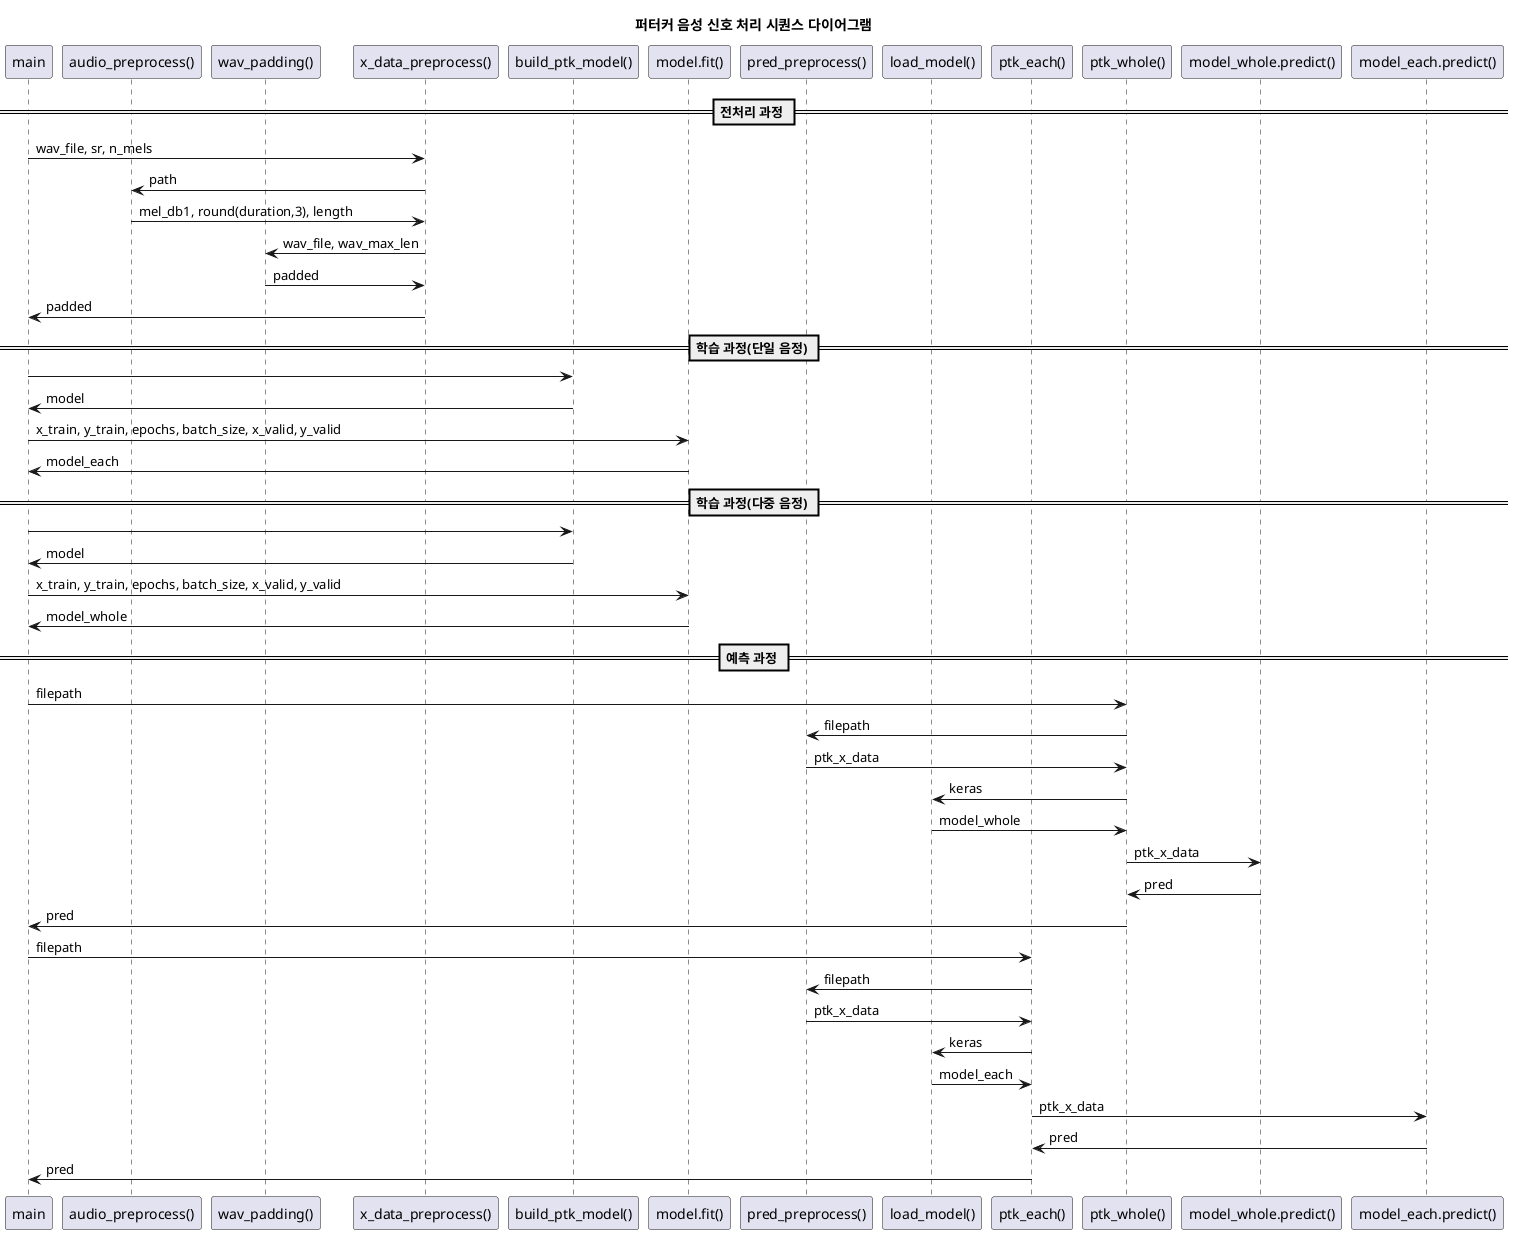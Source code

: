 @startuml ptk_sequence
title 퍼터커 음성 신호 처리 시퀀스 다이어그램

participant "main" as loader
participant "audio_preprocess()" as audio_file_transformation
participant "wav_padding()" as padding
participant "x_data_preprocess()" as preprocess
participant "build_ptk_model()" as model_builder
participant "model.fit()" as model_fit
participant "pred_preprocess()" as pred_preprocess
participant "load_model()" as model_pred
participant "ptk_each()" as ptk_each_pred
participant "ptk_whole()" as ptk_whole_pred
participant "model_whole.predict()" as model_whole
participant "model_each.predict()" as model_each



== 전처리 과정 ==
loader -> preprocess: wav_file, sr, n_mels
preprocess -> audio_file_transformation: path
audio_file_transformation -> preprocess: mel_db1, round(duration,3), length
preprocess -> padding: wav_file, wav_max_len
padding -> preprocess: padded
preprocess -> loader: padded

== 학습 과정(단일 음정) ==
loader -> model_builder
model_builder -> loader: model
loader -> model_fit: x_train, y_train, epochs, batch_size, x_valid, y_valid
model_fit -> loader: model_each

== 학습 과정(다중 음정) ==
loader -> model_builder
model_builder -> loader: model
loader -> model_fit: x_train, y_train, epochs, batch_size, x_valid, y_valid
model_fit -> loader: model_whole

== 예측 과정 ==
loader -> ptk_whole_pred: filepath
ptk_whole_pred -> pred_preprocess: filepath
pred_preprocess -> ptk_whole_pred: ptk_x_data
ptk_whole_pred -> model_pred: keras
model_pred -> ptk_whole_pred: model_whole
ptk_whole_pred -> model_whole: ptk_x_data
model_whole -> ptk_whole_pred : pred
ptk_whole_pred -> loader: pred

loader -> ptk_each_pred: filepath
ptk_each_pred -> pred_preprocess: filepath
pred_preprocess -> ptk_each_pred: ptk_x_data
ptk_each_pred -> model_pred: keras
model_pred -> ptk_each_pred: model_each
ptk_each_pred -> model_each: ptk_x_data
model_each -> ptk_each_pred : pred
ptk_each_pred -> loader: pred


@enduml